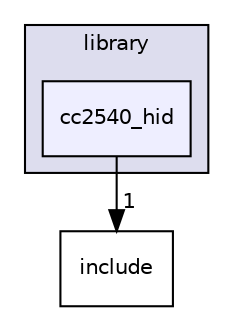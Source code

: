 digraph "C:/Work.git/ble/BLE-CC254x-1.4.0/Components/hal/target/CC2540USB/usb/library/cc2540_hid" {
  compound=true
  node [ fontsize="10", fontname="Helvetica"];
  edge [ labelfontsize="10", labelfontname="Helvetica"];
  subgraph clusterdir_50f477d5b85c450ec46013acac01c1a1 {
    graph [ bgcolor="#ddddee", pencolor="black", label="library" fontname="Helvetica", fontsize="10", URL="dir_50f477d5b85c450ec46013acac01c1a1.html"]
  dir_0f030c348bd5b2d1ca95addb53f6b624 [shape=box, label="cc2540_hid", style="filled", fillcolor="#eeeeff", pencolor="black", URL="dir_0f030c348bd5b2d1ca95addb53f6b624.html"];
  }
  dir_38572fbf8179f88edbe09e16e6bbd922 [shape=box label="include" URL="dir_38572fbf8179f88edbe09e16e6bbd922.html"];
  dir_0f030c348bd5b2d1ca95addb53f6b624->dir_38572fbf8179f88edbe09e16e6bbd922 [headlabel="1", labeldistance=1.5 headhref="dir_000030_000013.html"];
}
